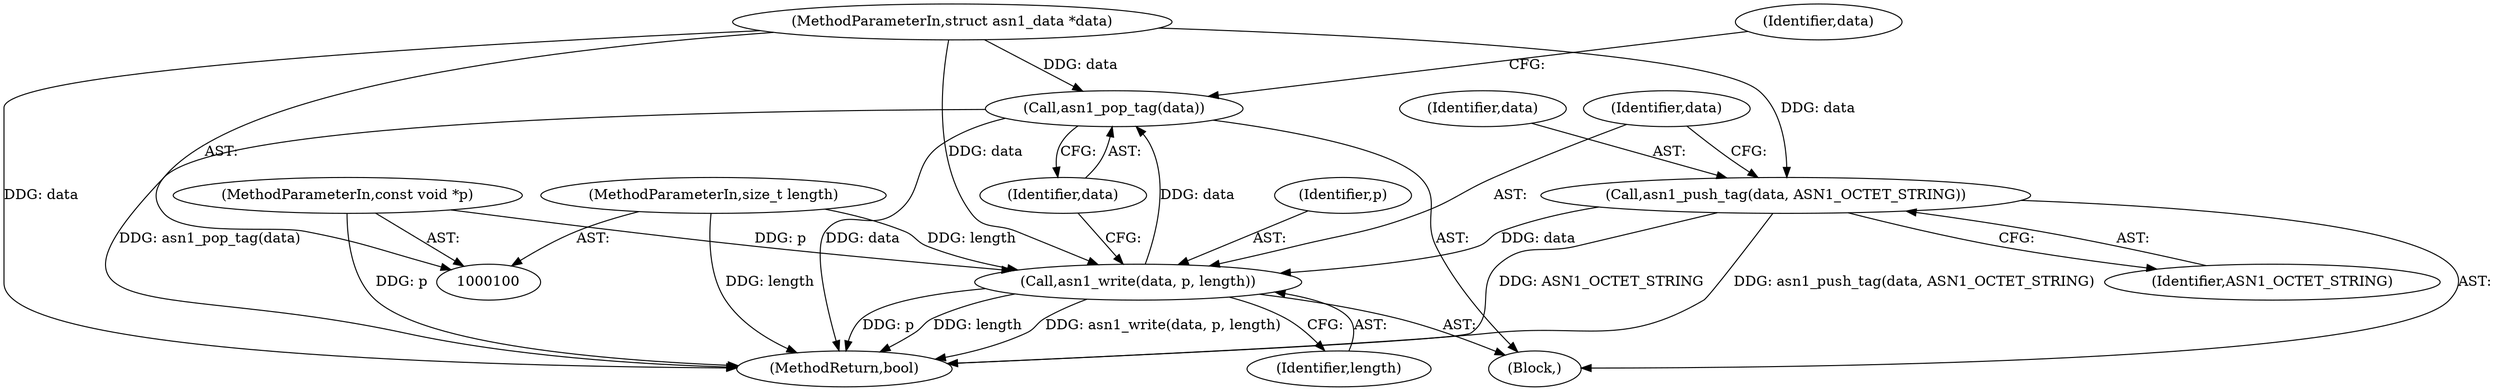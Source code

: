 digraph "1_samba_9d989c9dd7a5b92d0c5d65287935471b83b6e884_7@pointer" {
"1000112" [label="(Call,asn1_pop_tag(data))"];
"1000108" [label="(Call,asn1_write(data, p, length))"];
"1000105" [label="(Call,asn1_push_tag(data, ASN1_OCTET_STRING))"];
"1000101" [label="(MethodParameterIn,struct asn1_data *data)"];
"1000102" [label="(MethodParameterIn,const void *p)"];
"1000103" [label="(MethodParameterIn,size_t length)"];
"1000105" [label="(Call,asn1_push_tag(data, ASN1_OCTET_STRING))"];
"1000113" [label="(Identifier,data)"];
"1000103" [label="(MethodParameterIn,size_t length)"];
"1000101" [label="(MethodParameterIn,struct asn1_data *data)"];
"1000111" [label="(Identifier,length)"];
"1000117" [label="(Identifier,data)"];
"1000108" [label="(Call,asn1_write(data, p, length))"];
"1000110" [label="(Identifier,p)"];
"1000107" [label="(Identifier,ASN1_OCTET_STRING)"];
"1000109" [label="(Identifier,data)"];
"1000104" [label="(Block,)"];
"1000119" [label="(MethodReturn,bool)"];
"1000102" [label="(MethodParameterIn,const void *p)"];
"1000112" [label="(Call,asn1_pop_tag(data))"];
"1000106" [label="(Identifier,data)"];
"1000112" -> "1000104"  [label="AST: "];
"1000112" -> "1000113"  [label="CFG: "];
"1000113" -> "1000112"  [label="AST: "];
"1000117" -> "1000112"  [label="CFG: "];
"1000112" -> "1000119"  [label="DDG: asn1_pop_tag(data)"];
"1000112" -> "1000119"  [label="DDG: data"];
"1000108" -> "1000112"  [label="DDG: data"];
"1000101" -> "1000112"  [label="DDG: data"];
"1000108" -> "1000104"  [label="AST: "];
"1000108" -> "1000111"  [label="CFG: "];
"1000109" -> "1000108"  [label="AST: "];
"1000110" -> "1000108"  [label="AST: "];
"1000111" -> "1000108"  [label="AST: "];
"1000113" -> "1000108"  [label="CFG: "];
"1000108" -> "1000119"  [label="DDG: asn1_write(data, p, length)"];
"1000108" -> "1000119"  [label="DDG: p"];
"1000108" -> "1000119"  [label="DDG: length"];
"1000105" -> "1000108"  [label="DDG: data"];
"1000101" -> "1000108"  [label="DDG: data"];
"1000102" -> "1000108"  [label="DDG: p"];
"1000103" -> "1000108"  [label="DDG: length"];
"1000105" -> "1000104"  [label="AST: "];
"1000105" -> "1000107"  [label="CFG: "];
"1000106" -> "1000105"  [label="AST: "];
"1000107" -> "1000105"  [label="AST: "];
"1000109" -> "1000105"  [label="CFG: "];
"1000105" -> "1000119"  [label="DDG: ASN1_OCTET_STRING"];
"1000105" -> "1000119"  [label="DDG: asn1_push_tag(data, ASN1_OCTET_STRING)"];
"1000101" -> "1000105"  [label="DDG: data"];
"1000101" -> "1000100"  [label="AST: "];
"1000101" -> "1000119"  [label="DDG: data"];
"1000102" -> "1000100"  [label="AST: "];
"1000102" -> "1000119"  [label="DDG: p"];
"1000103" -> "1000100"  [label="AST: "];
"1000103" -> "1000119"  [label="DDG: length"];
}
